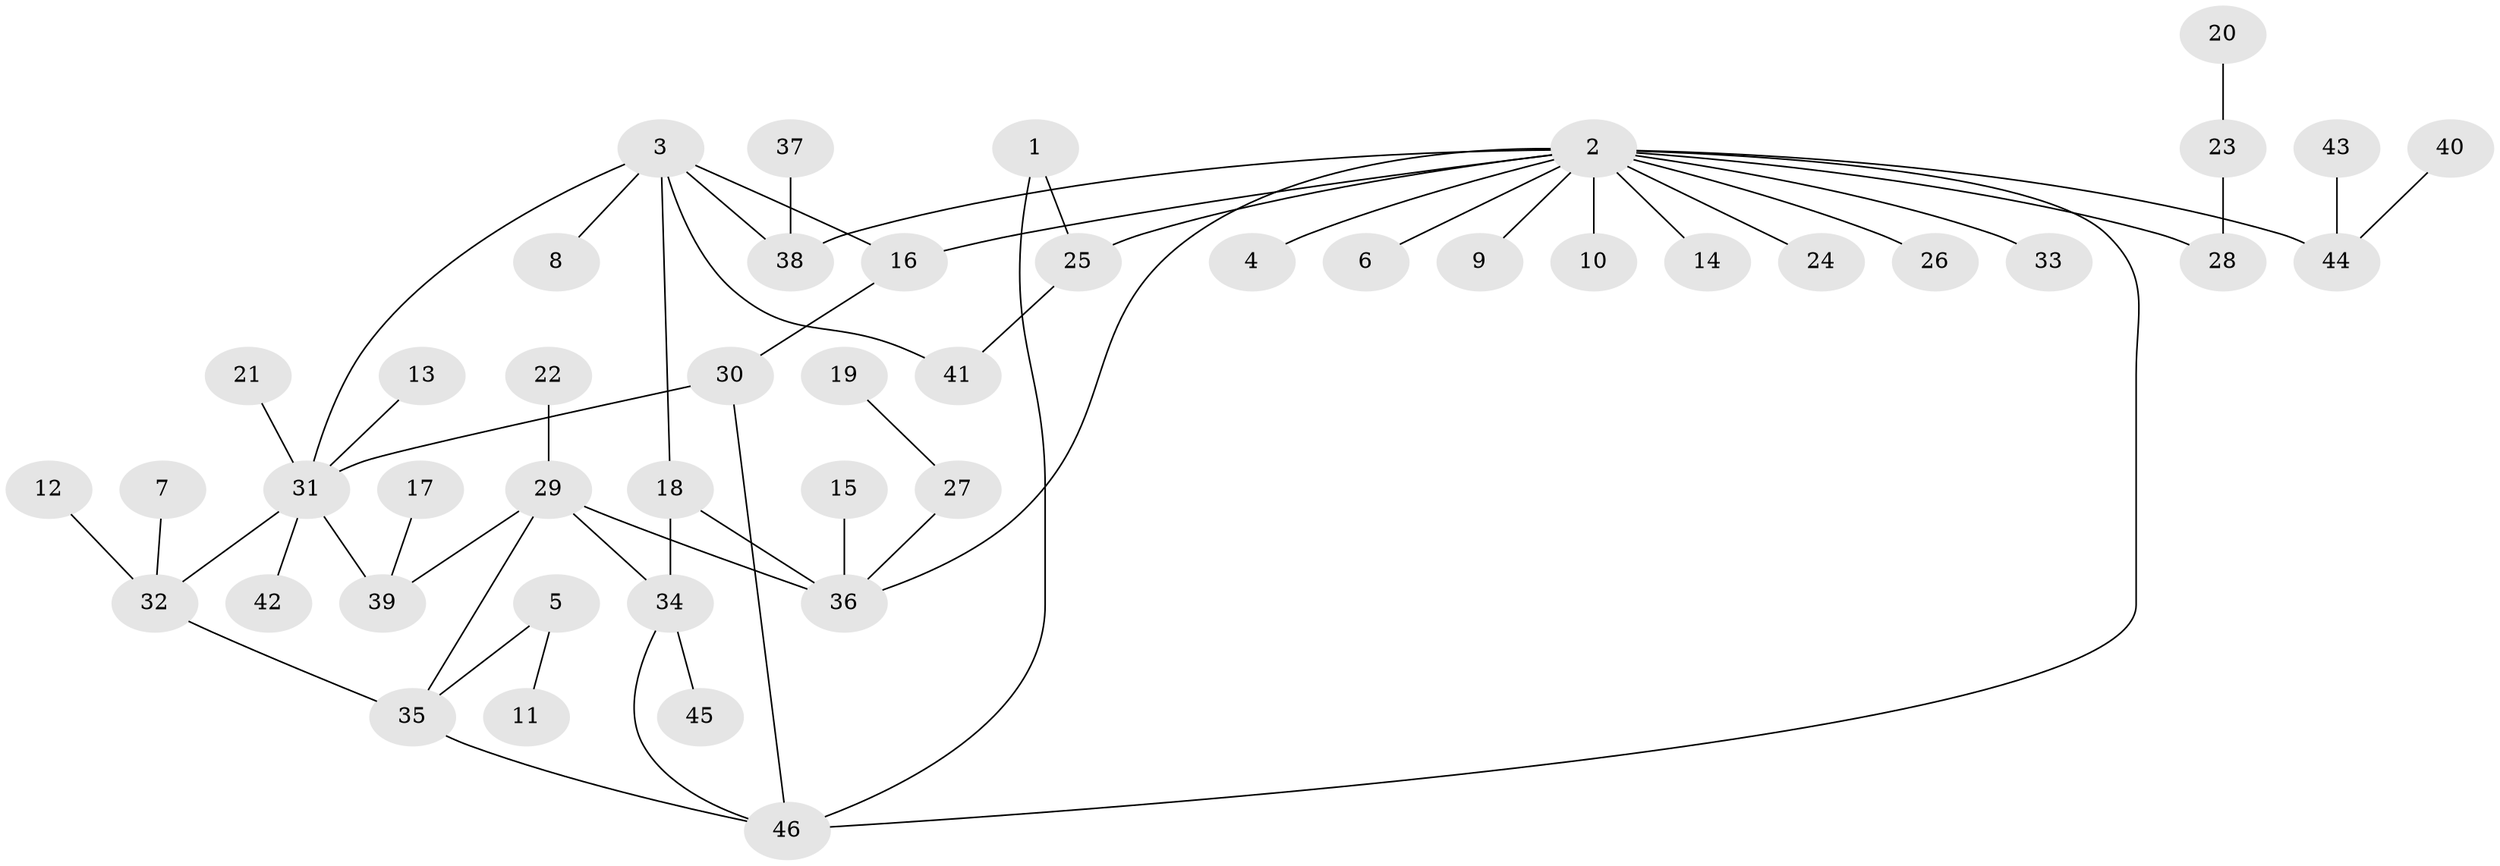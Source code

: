 // original degree distribution, {9: 0.01098901098901099, 4: 0.03296703296703297, 5: 0.06593406593406594, 6: 0.03296703296703297, 2: 0.25274725274725274, 3: 0.17582417582417584, 1: 0.42857142857142855}
// Generated by graph-tools (version 1.1) at 2025/25/03/09/25 03:25:29]
// undirected, 46 vertices, 56 edges
graph export_dot {
graph [start="1"]
  node [color=gray90,style=filled];
  1;
  2;
  3;
  4;
  5;
  6;
  7;
  8;
  9;
  10;
  11;
  12;
  13;
  14;
  15;
  16;
  17;
  18;
  19;
  20;
  21;
  22;
  23;
  24;
  25;
  26;
  27;
  28;
  29;
  30;
  31;
  32;
  33;
  34;
  35;
  36;
  37;
  38;
  39;
  40;
  41;
  42;
  43;
  44;
  45;
  46;
  1 -- 25 [weight=1.0];
  1 -- 46 [weight=1.0];
  2 -- 4 [weight=1.0];
  2 -- 6 [weight=1.0];
  2 -- 9 [weight=1.0];
  2 -- 10 [weight=1.0];
  2 -- 14 [weight=1.0];
  2 -- 16 [weight=1.0];
  2 -- 24 [weight=1.0];
  2 -- 25 [weight=1.0];
  2 -- 26 [weight=1.0];
  2 -- 28 [weight=1.0];
  2 -- 33 [weight=1.0];
  2 -- 36 [weight=1.0];
  2 -- 38 [weight=1.0];
  2 -- 44 [weight=1.0];
  2 -- 46 [weight=1.0];
  3 -- 8 [weight=1.0];
  3 -- 16 [weight=1.0];
  3 -- 18 [weight=1.0];
  3 -- 31 [weight=1.0];
  3 -- 38 [weight=1.0];
  3 -- 41 [weight=1.0];
  5 -- 11 [weight=1.0];
  5 -- 35 [weight=1.0];
  7 -- 32 [weight=1.0];
  12 -- 32 [weight=1.0];
  13 -- 31 [weight=1.0];
  15 -- 36 [weight=1.0];
  16 -- 30 [weight=1.0];
  17 -- 39 [weight=1.0];
  18 -- 34 [weight=1.0];
  18 -- 36 [weight=1.0];
  19 -- 27 [weight=1.0];
  20 -- 23 [weight=1.0];
  21 -- 31 [weight=1.0];
  22 -- 29 [weight=1.0];
  23 -- 28 [weight=1.0];
  25 -- 41 [weight=1.0];
  27 -- 36 [weight=1.0];
  29 -- 34 [weight=1.0];
  29 -- 35 [weight=1.0];
  29 -- 36 [weight=1.0];
  29 -- 39 [weight=1.0];
  30 -- 31 [weight=1.0];
  30 -- 46 [weight=1.0];
  31 -- 32 [weight=1.0];
  31 -- 39 [weight=1.0];
  31 -- 42 [weight=1.0];
  32 -- 35 [weight=1.0];
  34 -- 45 [weight=1.0];
  34 -- 46 [weight=1.0];
  35 -- 46 [weight=1.0];
  37 -- 38 [weight=1.0];
  40 -- 44 [weight=1.0];
  43 -- 44 [weight=1.0];
}
